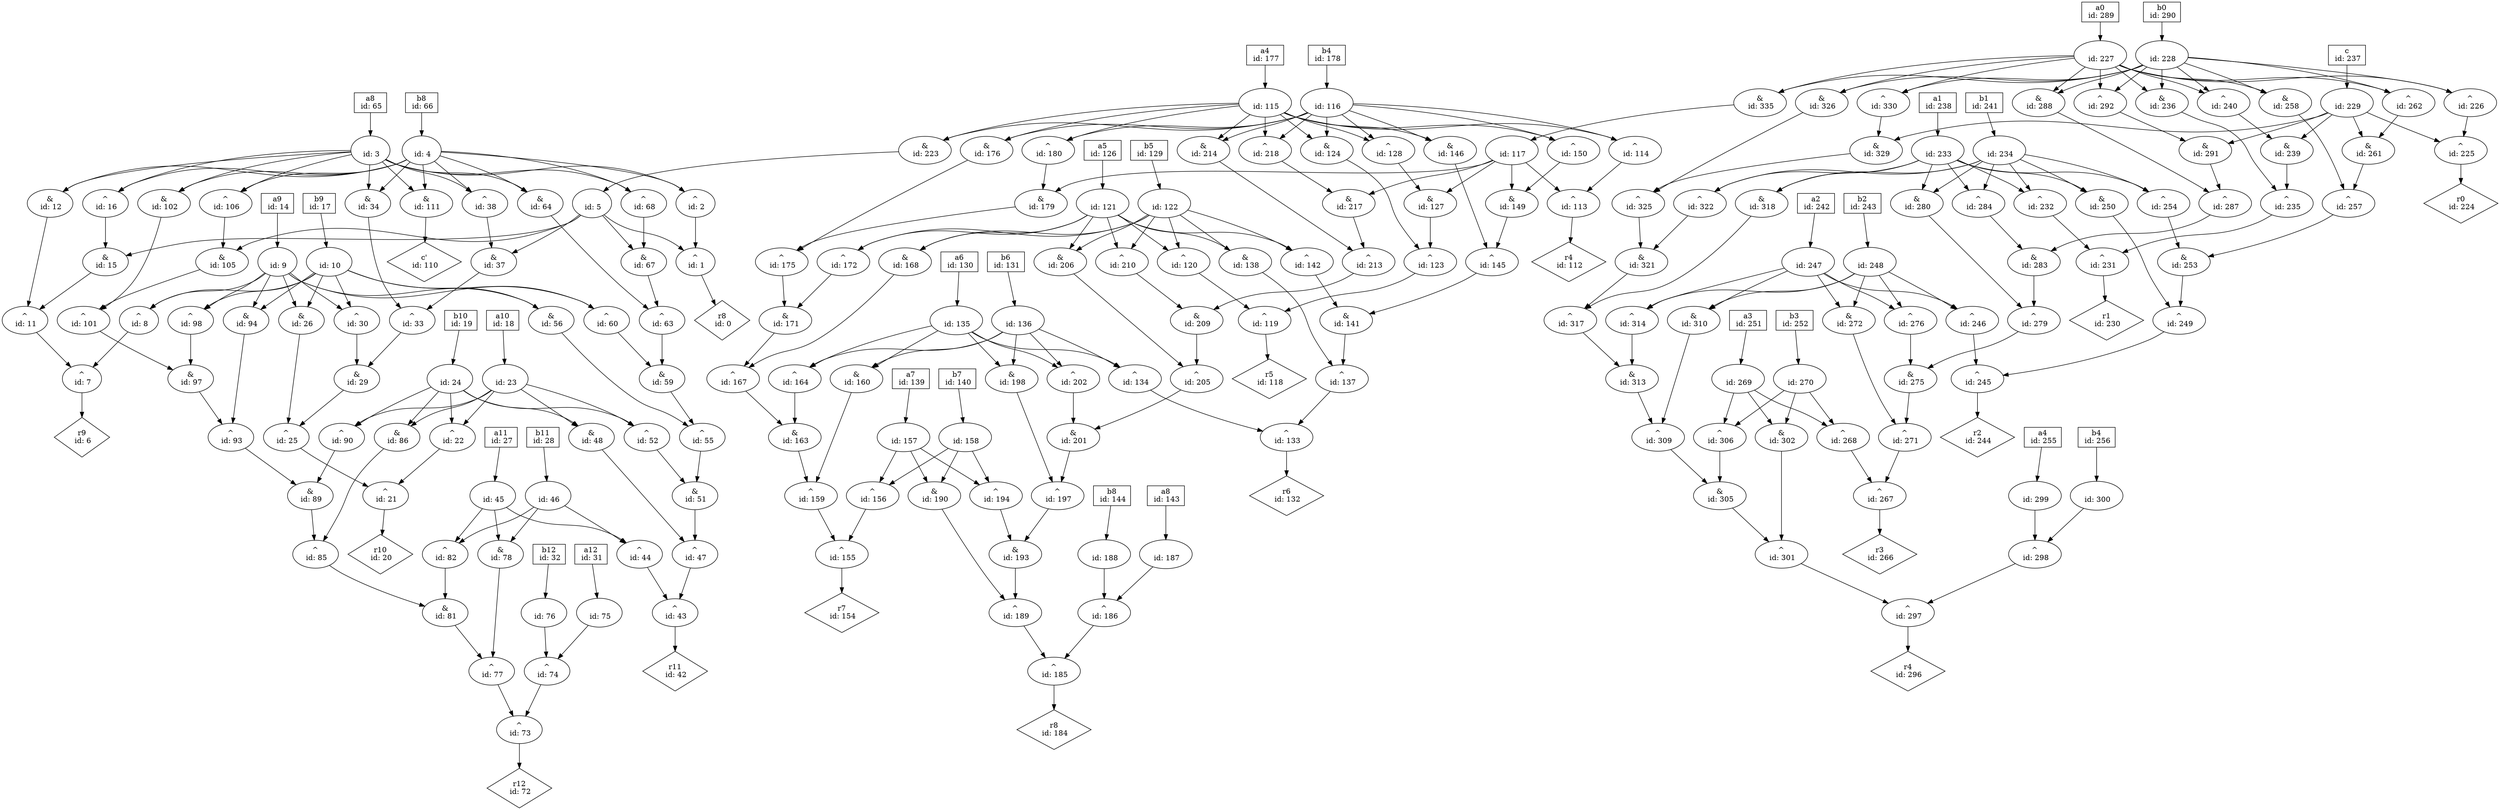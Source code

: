 digraph G {
n0 [label="r8\n id: 0",shape="diamond"];
n1 [label="^\n id: 1"];
n2 [label="^\n id: 2"];
n3 [label="\n id: 3"];
n4 [label="\n id: 4"];
n5 [label="\n id: 5"];
n6 [label="r9\n id: 6",shape="diamond"];
n7 [label="^\n id: 7"];
n8 [label="^\n id: 8"];
n9 [label="\n id: 9"];
n10 [label="\n id: 10"];
n11 [label="^\n id: 11"];
n12 [label="&\n id: 12"];
n15 [label="&\n id: 15"];
n16 [label="^\n id: 16"];
n20 [label="r10\n id: 20",shape="diamond"];
n21 [label="^\n id: 21"];
n22 [label="^\n id: 22"];
n23 [label="\n id: 23"];
n24 [label="\n id: 24"];
n25 [label="^\n id: 25"];
n26 [label="&\n id: 26"];
n29 [label="&\n id: 29"];
n30 [label="^\n id: 30"];
n33 [label="^\n id: 33"];
n34 [label="&\n id: 34"];
n37 [label="&\n id: 37"];
n38 [label="^\n id: 38"];
n42 [label="r11\n id: 42",shape="diamond"];
n43 [label="^\n id: 43"];
n44 [label="^\n id: 44"];
n45 [label="\n id: 45"];
n46 [label="\n id: 46"];
n47 [label="^\n id: 47"];
n48 [label="&\n id: 48"];
n51 [label="&\n id: 51"];
n52 [label="^\n id: 52"];
n55 [label="^\n id: 55"];
n56 [label="&\n id: 56"];
n59 [label="&\n id: 59"];
n60 [label="^\n id: 60"];
n63 [label="^\n id: 63"];
n64 [label="&\n id: 64"];
n67 [label="&\n id: 67"];
n68 [label="^\n id: 68"];
n72 [label="r12\n id: 72",shape="diamond"];
n73 [label="^\n id: 73"];
n74 [label="^\n id: 74"];
n75 [label="\n id: 75"];
n76 [label="\n id: 76"];
n77 [label="^\n id: 77"];
n78 [label="&\n id: 78"];
n81 [label="&\n id: 81"];
n82 [label="^\n id: 82"];
n85 [label="^\n id: 85"];
n86 [label="&\n id: 86"];
n89 [label="&\n id: 89"];
n90 [label="^\n id: 90"];
n93 [label="^\n id: 93"];
n94 [label="&\n id: 94"];
n97 [label="&\n id: 97"];
n98 [label="^\n id: 98"];
n101 [label="^\n id: 101"];
n102 [label="&\n id: 102"];
n105 [label="&\n id: 105"];
n106 [label="^\n id: 106"];
n110 [label="c'\n id: 110",shape="diamond"];
n111 [label="&\n id: 111"];
n65 [label="a8\n id: 65",shape="box"];
n66 [label="b8\n id: 66",shape="box"];
n14 [label="a9\n id: 14",shape="box"];
n17 [label="b9\n id: 17",shape="box"];
n18 [label="a10\n id: 18",shape="box"];
n19 [label="b10\n id: 19",shape="box"];
n27 [label="a11\n id: 27",shape="box"];
n28 [label="b11\n id: 28",shape="box"];
n31 [label="a12\n id: 31",shape="box"];
n32 [label="b12\n id: 32",shape="box"];
n112 [label="r4\n id: 112",shape="diamond"];
n113 [label="^\n id: 113"];
n114 [label="^\n id: 114"];
n115 [label="\n id: 115"];
n116 [label="\n id: 116"];
n117 [label="\n id: 117"];
n118 [label="r5\n id: 118",shape="diamond"];
n119 [label="^\n id: 119"];
n120 [label="^\n id: 120"];
n121 [label="\n id: 121"];
n122 [label="\n id: 122"];
n123 [label="^\n id: 123"];
n124 [label="&\n id: 124"];
n127 [label="&\n id: 127"];
n128 [label="^\n id: 128"];
n132 [label="r6\n id: 132",shape="diamond"];
n133 [label="^\n id: 133"];
n134 [label="^\n id: 134"];
n135 [label="\n id: 135"];
n136 [label="\n id: 136"];
n137 [label="^\n id: 137"];
n138 [label="&\n id: 138"];
n141 [label="&\n id: 141"];
n142 [label="^\n id: 142"];
n145 [label="^\n id: 145"];
n146 [label="&\n id: 146"];
n149 [label="&\n id: 149"];
n150 [label="^\n id: 150"];
n154 [label="r7\n id: 154",shape="diamond"];
n155 [label="^\n id: 155"];
n156 [label="^\n id: 156"];
n157 [label="\n id: 157"];
n158 [label="\n id: 158"];
n159 [label="^\n id: 159"];
n160 [label="&\n id: 160"];
n163 [label="&\n id: 163"];
n164 [label="^\n id: 164"];
n167 [label="^\n id: 167"];
n168 [label="&\n id: 168"];
n171 [label="&\n id: 171"];
n172 [label="^\n id: 172"];
n175 [label="^\n id: 175"];
n176 [label="&\n id: 176"];
n179 [label="&\n id: 179"];
n180 [label="^\n id: 180"];
n184 [label="r8\n id: 184",shape="diamond"];
n185 [label="^\n id: 185"];
n186 [label="^\n id: 186"];
n187 [label="\n id: 187"];
n188 [label="\n id: 188"];
n189 [label="^\n id: 189"];
n190 [label="&\n id: 190"];
n193 [label="&\n id: 193"];
n194 [label="^\n id: 194"];
n197 [label="^\n id: 197"];
n198 [label="&\n id: 198"];
n201 [label="&\n id: 201"];
n202 [label="^\n id: 202"];
n205 [label="^\n id: 205"];
n206 [label="&\n id: 206"];
n209 [label="&\n id: 209"];
n210 [label="^\n id: 210"];
n213 [label="^\n id: 213"];
n214 [label="&\n id: 214"];
n217 [label="&\n id: 217"];
n218 [label="^\n id: 218"];
n223 [label="&\n id: 223"];
n177 [label="a4\n id: 177",shape="box"];
n178 [label="b4\n id: 178",shape="box"];
n126 [label="a5\n id: 126",shape="box"];
n129 [label="b5\n id: 129",shape="box"];
n130 [label="a6\n id: 130",shape="box"];
n131 [label="b6\n id: 131",shape="box"];
n139 [label="a7\n id: 139",shape="box"];
n140 [label="b7\n id: 140",shape="box"];
n143 [label="a8\n id: 143",shape="box"];
n144 [label="b8\n id: 144",shape="box"];
n224 [label="r0\n id: 224",shape="diamond"];
n225 [label="^\n id: 225"];
n226 [label="^\n id: 226"];
n227 [label="\n id: 227"];
n228 [label="\n id: 228"];
n229 [label="\n id: 229"];
n230 [label="r1\n id: 230",shape="diamond"];
n231 [label="^\n id: 231"];
n232 [label="^\n id: 232"];
n233 [label="\n id: 233"];
n234 [label="\n id: 234"];
n235 [label="^\n id: 235"];
n236 [label="&\n id: 236"];
n239 [label="&\n id: 239"];
n240 [label="^\n id: 240"];
n244 [label="r2\n id: 244",shape="diamond"];
n245 [label="^\n id: 245"];
n246 [label="^\n id: 246"];
n247 [label="\n id: 247"];
n248 [label="\n id: 248"];
n249 [label="^\n id: 249"];
n250 [label="&\n id: 250"];
n253 [label="&\n id: 253"];
n254 [label="^\n id: 254"];
n257 [label="^\n id: 257"];
n258 [label="&\n id: 258"];
n261 [label="&\n id: 261"];
n262 [label="^\n id: 262"];
n266 [label="r3\n id: 266",shape="diamond"];
n267 [label="^\n id: 267"];
n268 [label="^\n id: 268"];
n269 [label="\n id: 269"];
n270 [label="\n id: 270"];
n271 [label="^\n id: 271"];
n272 [label="&\n id: 272"];
n275 [label="&\n id: 275"];
n276 [label="^\n id: 276"];
n279 [label="^\n id: 279"];
n280 [label="&\n id: 280"];
n283 [label="&\n id: 283"];
n284 [label="^\n id: 284"];
n287 [label="^\n id: 287"];
n288 [label="&\n id: 288"];
n291 [label="&\n id: 291"];
n292 [label="^\n id: 292"];
n296 [label="r4\n id: 296",shape="diamond"];
n297 [label="^\n id: 297"];
n298 [label="^\n id: 298"];
n299 [label="\n id: 299"];
n300 [label="\n id: 300"];
n301 [label="^\n id: 301"];
n302 [label="&\n id: 302"];
n305 [label="&\n id: 305"];
n306 [label="^\n id: 306"];
n309 [label="^\n id: 309"];
n310 [label="&\n id: 310"];
n313 [label="&\n id: 313"];
n314 [label="^\n id: 314"];
n317 [label="^\n id: 317"];
n318 [label="&\n id: 318"];
n321 [label="&\n id: 321"];
n322 [label="^\n id: 322"];
n325 [label="^\n id: 325"];
n326 [label="&\n id: 326"];
n329 [label="&\n id: 329"];
n330 [label="^\n id: 330"];
n335 [label="&\n id: 335"];
n289 [label="a0\n id: 289",shape="box"];
n290 [label="b0\n id: 290",shape="box"];
n237 [label="c\n id: 237",shape="box"];
n238 [label="a1\n id: 238",shape="box"];
n241 [label="b1\n id: 241",shape="box"];
n242 [label="a2\n id: 242",shape="box"];
n243 [label="b2\n id: 243",shape="box"];
n251 [label="a3\n id: 251",shape="box"];
n252 [label="b3\n id: 252",shape="box"];
n255 [label="a4\n id: 255",shape="box"];
n256 [label="b4\n id: 256",shape="box"];
n1 -> n0
n2 -> n1
n3 -> n2
n3 -> n12
n3 -> n16
n3 -> n34
n3 -> n38
n3 -> n64
n3 -> n68
n3 -> n102
n3 -> n106
n3 -> n111
n4 -> n2
n4 -> n12
n4 -> n16
n4 -> n34
n4 -> n38
n4 -> n64
n4 -> n68
n4 -> n102
n4 -> n106
n4 -> n111
n5 -> n1
n5 -> n15
n5 -> n37
n5 -> n67
n5 -> n105
n7 -> n6
n8 -> n7
n9 -> n8
n9 -> n26
n9 -> n30
n9 -> n56
n9 -> n60
n9 -> n94
n9 -> n98
n10 -> n8
n10 -> n26
n10 -> n30
n10 -> n56
n10 -> n60
n10 -> n94
n10 -> n98
n11 -> n7
n12 -> n11
n15 -> n11
n16 -> n15
n21 -> n20
n22 -> n21
n23 -> n22
n23 -> n48
n23 -> n52
n23 -> n86
n23 -> n90
n24 -> n22
n24 -> n48
n24 -> n52
n24 -> n86
n24 -> n90
n25 -> n21
n26 -> n25
n29 -> n25
n30 -> n29
n33 -> n29
n34 -> n33
n37 -> n33
n38 -> n37
n43 -> n42
n44 -> n43
n45 -> n44
n45 -> n78
n45 -> n82
n46 -> n44
n46 -> n78
n46 -> n82
n47 -> n43
n48 -> n47
n51 -> n47
n52 -> n51
n55 -> n51
n56 -> n55
n59 -> n55
n60 -> n59
n63 -> n59
n64 -> n63
n67 -> n63
n68 -> n67
n73 -> n72
n74 -> n73
n75 -> n74
n76 -> n74
n77 -> n73
n78 -> n77
n81 -> n77
n82 -> n81
n85 -> n81
n86 -> n85
n89 -> n85
n90 -> n89
n93 -> n89
n94 -> n93
n97 -> n93
n98 -> n97
n101 -> n97
n102 -> n101
n105 -> n101
n106 -> n105
n111 -> n110
n65 -> n3
n66 -> n4
n14 -> n9
n17 -> n10
n18 -> n23
n19 -> n24
n27 -> n45
n28 -> n46
n31 -> n75
n32 -> n76
n113 -> n112
n114 -> n113
n115 -> n114
n115 -> n124
n115 -> n128
n115 -> n146
n115 -> n150
n115 -> n176
n115 -> n180
n115 -> n214
n115 -> n218
n115 -> n223
n116 -> n114
n116 -> n124
n116 -> n128
n116 -> n146
n116 -> n150
n116 -> n176
n116 -> n180
n116 -> n214
n116 -> n218
n116 -> n223
n117 -> n113
n117 -> n127
n117 -> n149
n117 -> n179
n117 -> n217
n119 -> n118
n120 -> n119
n121 -> n120
n121 -> n138
n121 -> n142
n121 -> n168
n121 -> n172
n121 -> n206
n121 -> n210
n122 -> n120
n122 -> n138
n122 -> n142
n122 -> n168
n122 -> n172
n122 -> n206
n122 -> n210
n123 -> n119
n124 -> n123
n127 -> n123
n128 -> n127
n133 -> n132
n134 -> n133
n135 -> n134
n135 -> n160
n135 -> n164
n135 -> n198
n135 -> n202
n136 -> n134
n136 -> n160
n136 -> n164
n136 -> n198
n136 -> n202
n137 -> n133
n138 -> n137
n141 -> n137
n142 -> n141
n145 -> n141
n146 -> n145
n149 -> n145
n150 -> n149
n155 -> n154
n156 -> n155
n157 -> n156
n157 -> n190
n157 -> n194
n158 -> n156
n158 -> n190
n158 -> n194
n159 -> n155
n160 -> n159
n163 -> n159
n164 -> n163
n167 -> n163
n168 -> n167
n171 -> n167
n172 -> n171
n175 -> n171
n176 -> n175
n179 -> n175
n180 -> n179
n185 -> n184
n186 -> n185
n187 -> n186
n188 -> n186
n189 -> n185
n190 -> n189
n193 -> n189
n194 -> n193
n197 -> n193
n198 -> n197
n201 -> n197
n202 -> n201
n205 -> n201
n206 -> n205
n209 -> n205
n210 -> n209
n213 -> n209
n214 -> n213
n217 -> n213
n218 -> n217
n223 -> n5
n177 -> n115
n178 -> n116
n126 -> n121
n129 -> n122
n130 -> n135
n131 -> n136
n139 -> n157
n140 -> n158
n143 -> n187
n144 -> n188
n225 -> n224
n226 -> n225
n227 -> n226
n227 -> n236
n227 -> n240
n227 -> n258
n227 -> n262
n227 -> n288
n227 -> n292
n227 -> n326
n227 -> n330
n227 -> n335
n228 -> n226
n228 -> n236
n228 -> n240
n228 -> n258
n228 -> n262
n228 -> n288
n228 -> n292
n228 -> n326
n228 -> n330
n228 -> n335
n229 -> n225
n229 -> n239
n229 -> n261
n229 -> n291
n229 -> n329
n231 -> n230
n232 -> n231
n233 -> n232
n233 -> n250
n233 -> n254
n233 -> n280
n233 -> n284
n233 -> n318
n233 -> n322
n234 -> n232
n234 -> n250
n234 -> n254
n234 -> n280
n234 -> n284
n234 -> n318
n234 -> n322
n235 -> n231
n236 -> n235
n239 -> n235
n240 -> n239
n245 -> n244
n246 -> n245
n247 -> n246
n247 -> n272
n247 -> n276
n247 -> n310
n247 -> n314
n248 -> n246
n248 -> n272
n248 -> n276
n248 -> n310
n248 -> n314
n249 -> n245
n250 -> n249
n253 -> n249
n254 -> n253
n257 -> n253
n258 -> n257
n261 -> n257
n262 -> n261
n267 -> n266
n268 -> n267
n269 -> n268
n269 -> n302
n269 -> n306
n270 -> n268
n270 -> n302
n270 -> n306
n271 -> n267
n272 -> n271
n275 -> n271
n276 -> n275
n279 -> n275
n280 -> n279
n283 -> n279
n284 -> n283
n287 -> n283
n288 -> n287
n291 -> n287
n292 -> n291
n297 -> n296
n298 -> n297
n299 -> n298
n300 -> n298
n301 -> n297
n302 -> n301
n305 -> n301
n306 -> n305
n309 -> n305
n310 -> n309
n313 -> n309
n314 -> n313
n317 -> n313
n318 -> n317
n321 -> n317
n322 -> n321
n325 -> n321
n326 -> n325
n329 -> n325
n330 -> n329
n335 -> n117
n289 -> n227
n290 -> n228
n237 -> n229
n238 -> n233
n241 -> n234
n242 -> n247
n243 -> n248
n251 -> n269
n252 -> n270
n255 -> n299
n256 -> n300
}